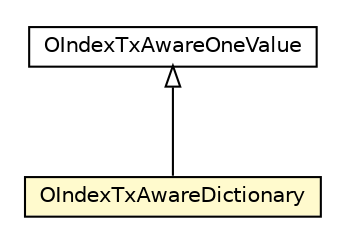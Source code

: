 #!/usr/local/bin/dot
#
# Class diagram 
# Generated by UMLGraph version R5_6-24-gf6e263 (http://www.umlgraph.org/)
#

digraph G {
	edge [fontname="Helvetica",fontsize=10,labelfontname="Helvetica",labelfontsize=10];
	node [fontname="Helvetica",fontsize=10,shape=plaintext];
	nodesep=0.25;
	ranksep=0.5;
	// com.orientechnologies.orient.core.index.OIndexTxAwareOneValue
	c2126975 [label=<<table title="com.orientechnologies.orient.core.index.OIndexTxAwareOneValue" border="0" cellborder="1" cellspacing="0" cellpadding="2" port="p" href="./OIndexTxAwareOneValue.html">
		<tr><td><table border="0" cellspacing="0" cellpadding="1">
<tr><td align="center" balign="center"> OIndexTxAwareOneValue </td></tr>
		</table></td></tr>
		</table>>, URL="./OIndexTxAwareOneValue.html", fontname="Helvetica", fontcolor="black", fontsize=10.0];
	// com.orientechnologies.orient.core.index.OIndexTxAwareDictionary
	c2126984 [label=<<table title="com.orientechnologies.orient.core.index.OIndexTxAwareDictionary" border="0" cellborder="1" cellspacing="0" cellpadding="2" port="p" bgcolor="lemonChiffon" href="./OIndexTxAwareDictionary.html">
		<tr><td><table border="0" cellspacing="0" cellpadding="1">
<tr><td align="center" balign="center"> OIndexTxAwareDictionary </td></tr>
		</table></td></tr>
		</table>>, URL="./OIndexTxAwareDictionary.html", fontname="Helvetica", fontcolor="black", fontsize=10.0];
	//com.orientechnologies.orient.core.index.OIndexTxAwareDictionary extends com.orientechnologies.orient.core.index.OIndexTxAwareOneValue
	c2126975:p -> c2126984:p [dir=back,arrowtail=empty];
}

